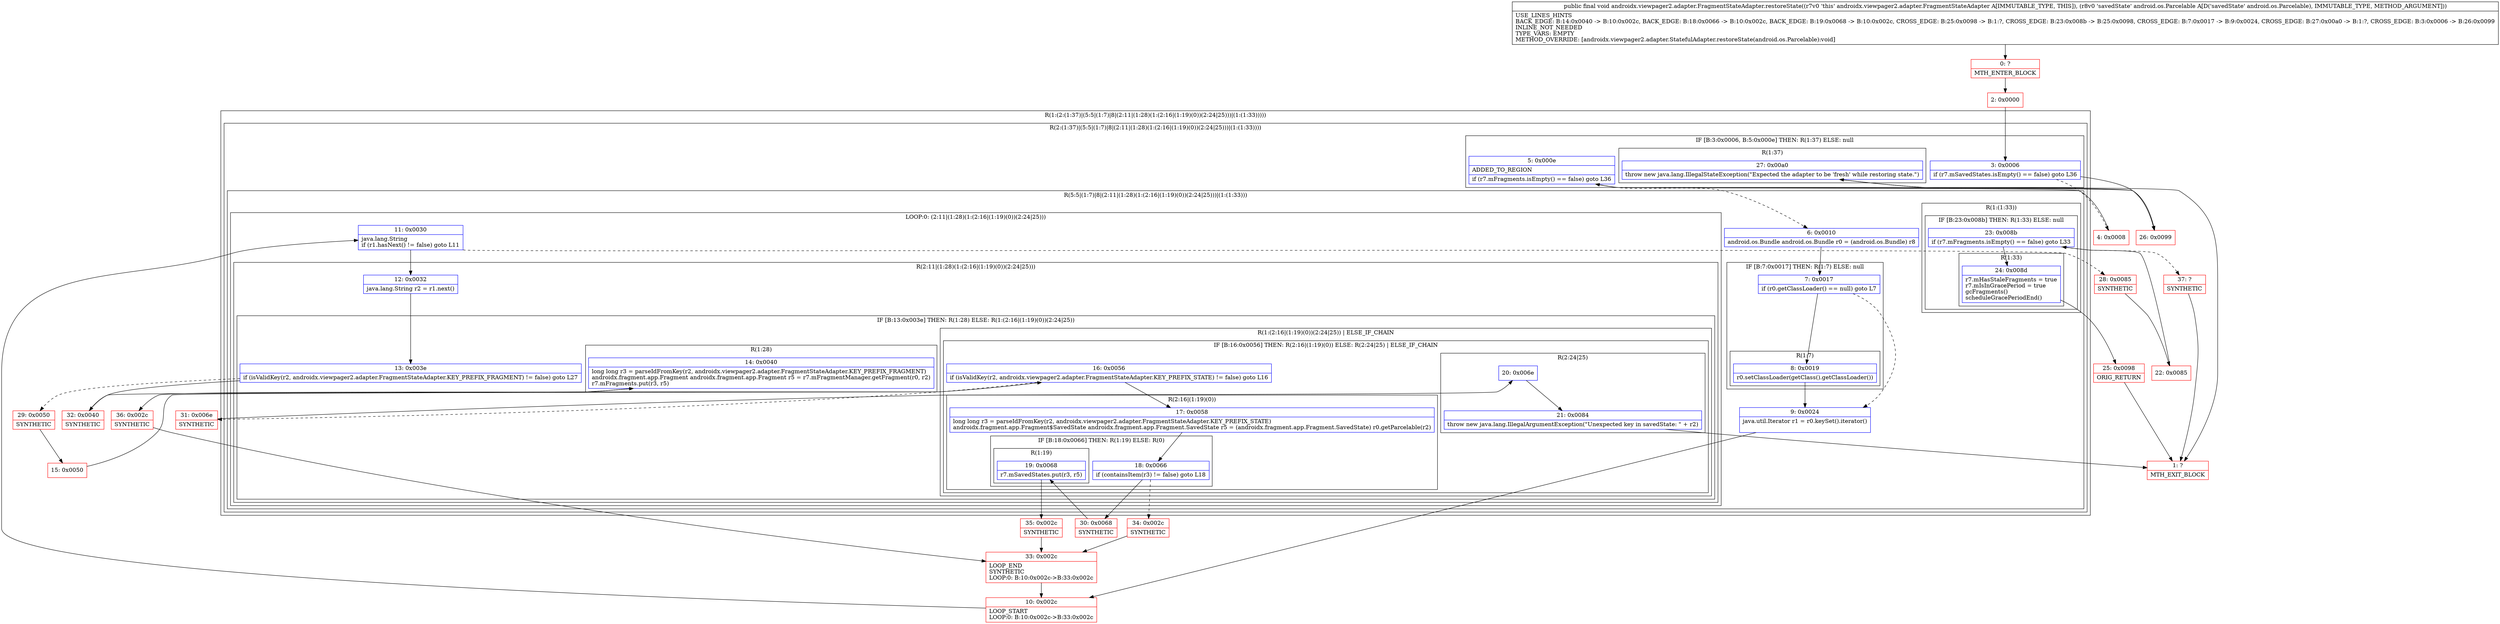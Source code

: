 digraph "CFG forandroidx.viewpager2.adapter.FragmentStateAdapter.restoreState(Landroid\/os\/Parcelable;)V" {
subgraph cluster_Region_1136766072 {
label = "R(1:(2:(1:37)|(5:5|(1:7)|8|(2:11|(1:28)(1:(2:16|(1:19)(0))(2:24|25)))|(1:(1:33)))))";
node [shape=record,color=blue];
subgraph cluster_Region_2129547469 {
label = "R(2:(1:37)|(5:5|(1:7)|8|(2:11|(1:28)(1:(2:16|(1:19)(0))(2:24|25)))|(1:(1:33))))";
node [shape=record,color=blue];
subgraph cluster_IfRegion_1951643400 {
label = "IF [B:3:0x0006, B:5:0x000e] THEN: R(1:37) ELSE: null";
node [shape=record,color=blue];
Node_3 [shape=record,label="{3\:\ 0x0006|if (r7.mSavedStates.isEmpty() == false) goto L36\l}"];
Node_5 [shape=record,label="{5\:\ 0x000e|ADDED_TO_REGION\l|if (r7.mFragments.isEmpty() == false) goto L36\l}"];
subgraph cluster_Region_1542872081 {
label = "R(1:37)";
node [shape=record,color=blue];
Node_27 [shape=record,label="{27\:\ 0x00a0|throw new java.lang.IllegalStateException(\"Expected the adapter to be 'fresh' while restoring state.\")\l}"];
}
}
subgraph cluster_Region_425262779 {
label = "R(5:5|(1:7)|8|(2:11|(1:28)(1:(2:16|(1:19)(0))(2:24|25)))|(1:(1:33)))";
node [shape=record,color=blue];
Node_6 [shape=record,label="{6\:\ 0x0010|android.os.Bundle android.os.Bundle r0 = (android.os.Bundle) r8\l}"];
subgraph cluster_IfRegion_299747344 {
label = "IF [B:7:0x0017] THEN: R(1:7) ELSE: null";
node [shape=record,color=blue];
Node_7 [shape=record,label="{7\:\ 0x0017|if (r0.getClassLoader() == null) goto L7\l}"];
subgraph cluster_Region_356131705 {
label = "R(1:7)";
node [shape=record,color=blue];
Node_8 [shape=record,label="{8\:\ 0x0019|r0.setClassLoader(getClass().getClassLoader())\l}"];
}
}
Node_9 [shape=record,label="{9\:\ 0x0024|java.util.Iterator r1 = r0.keySet().iterator()\l\l}"];
subgraph cluster_LoopRegion_362453371 {
label = "LOOP:0: (2:11|(1:28)(1:(2:16|(1:19)(0))(2:24|25)))";
node [shape=record,color=blue];
Node_11 [shape=record,label="{11\:\ 0x0030|java.lang.String \lif (r1.hasNext() != false) goto L11\l}"];
subgraph cluster_Region_427744061 {
label = "R(2:11|(1:28)(1:(2:16|(1:19)(0))(2:24|25)))";
node [shape=record,color=blue];
Node_12 [shape=record,label="{12\:\ 0x0032|java.lang.String r2 = r1.next()\l}"];
subgraph cluster_IfRegion_1887225069 {
label = "IF [B:13:0x003e] THEN: R(1:28) ELSE: R(1:(2:16|(1:19)(0))(2:24|25))";
node [shape=record,color=blue];
Node_13 [shape=record,label="{13\:\ 0x003e|if (isValidKey(r2, androidx.viewpager2.adapter.FragmentStateAdapter.KEY_PREFIX_FRAGMENT) != false) goto L27\l}"];
subgraph cluster_Region_1601767238 {
label = "R(1:28)";
node [shape=record,color=blue];
Node_14 [shape=record,label="{14\:\ 0x0040|long long r3 = parseIdFromKey(r2, androidx.viewpager2.adapter.FragmentStateAdapter.KEY_PREFIX_FRAGMENT)\landroidx.fragment.app.Fragment androidx.fragment.app.Fragment r5 = r7.mFragmentManager.getFragment(r0, r2)\lr7.mFragments.put(r3, r5)\l}"];
}
subgraph cluster_Region_428021799 {
label = "R(1:(2:16|(1:19)(0))(2:24|25)) | ELSE_IF_CHAIN\l";
node [shape=record,color=blue];
subgraph cluster_IfRegion_1486031661 {
label = "IF [B:16:0x0056] THEN: R(2:16|(1:19)(0)) ELSE: R(2:24|25) | ELSE_IF_CHAIN\l";
node [shape=record,color=blue];
Node_16 [shape=record,label="{16\:\ 0x0056|if (isValidKey(r2, androidx.viewpager2.adapter.FragmentStateAdapter.KEY_PREFIX_STATE) != false) goto L16\l}"];
subgraph cluster_Region_17471284 {
label = "R(2:16|(1:19)(0))";
node [shape=record,color=blue];
Node_17 [shape=record,label="{17\:\ 0x0058|long long r3 = parseIdFromKey(r2, androidx.viewpager2.adapter.FragmentStateAdapter.KEY_PREFIX_STATE)\landroidx.fragment.app.Fragment$SavedState androidx.fragment.app.Fragment.SavedState r5 = (androidx.fragment.app.Fragment.SavedState) r0.getParcelable(r2)\l}"];
subgraph cluster_IfRegion_2129150541 {
label = "IF [B:18:0x0066] THEN: R(1:19) ELSE: R(0)";
node [shape=record,color=blue];
Node_18 [shape=record,label="{18\:\ 0x0066|if (containsItem(r3) != false) goto L18\l}"];
subgraph cluster_Region_973965058 {
label = "R(1:19)";
node [shape=record,color=blue];
Node_19 [shape=record,label="{19\:\ 0x0068|r7.mSavedStates.put(r3, r5)\l}"];
}
subgraph cluster_Region_937137201 {
label = "R(0)";
node [shape=record,color=blue];
}
}
}
subgraph cluster_Region_563508619 {
label = "R(2:24|25)";
node [shape=record,color=blue];
Node_20 [shape=record,label="{20\:\ 0x006e}"];
Node_21 [shape=record,label="{21\:\ 0x0084|throw new java.lang.IllegalArgumentException(\"Unexpected key in savedState: \" + r2)\l}"];
}
}
}
}
}
}
subgraph cluster_Region_550831038 {
label = "R(1:(1:33))";
node [shape=record,color=blue];
subgraph cluster_IfRegion_1625276138 {
label = "IF [B:23:0x008b] THEN: R(1:33) ELSE: null";
node [shape=record,color=blue];
Node_23 [shape=record,label="{23\:\ 0x008b|if (r7.mFragments.isEmpty() == false) goto L33\l}"];
subgraph cluster_Region_198104284 {
label = "R(1:33)";
node [shape=record,color=blue];
Node_24 [shape=record,label="{24\:\ 0x008d|r7.mHasStaleFragments = true\lr7.mIsInGracePeriod = true\lgcFragments()\lscheduleGracePeriodEnd()\l}"];
}
}
}
}
}
}
Node_0 [shape=record,color=red,label="{0\:\ ?|MTH_ENTER_BLOCK\l}"];
Node_2 [shape=record,color=red,label="{2\:\ 0x0000}"];
Node_4 [shape=record,color=red,label="{4\:\ 0x0008}"];
Node_10 [shape=record,color=red,label="{10\:\ 0x002c|LOOP_START\lLOOP:0: B:10:0x002c\-\>B:33:0x002c\l}"];
Node_29 [shape=record,color=red,label="{29\:\ 0x0050|SYNTHETIC\l}"];
Node_15 [shape=record,color=red,label="{15\:\ 0x0050}"];
Node_30 [shape=record,color=red,label="{30\:\ 0x0068|SYNTHETIC\l}"];
Node_35 [shape=record,color=red,label="{35\:\ 0x002c|SYNTHETIC\l}"];
Node_33 [shape=record,color=red,label="{33\:\ 0x002c|LOOP_END\lSYNTHETIC\lLOOP:0: B:10:0x002c\-\>B:33:0x002c\l}"];
Node_34 [shape=record,color=red,label="{34\:\ 0x002c|SYNTHETIC\l}"];
Node_31 [shape=record,color=red,label="{31\:\ 0x006e|SYNTHETIC\l}"];
Node_1 [shape=record,color=red,label="{1\:\ ?|MTH_EXIT_BLOCK\l}"];
Node_32 [shape=record,color=red,label="{32\:\ 0x0040|SYNTHETIC\l}"];
Node_36 [shape=record,color=red,label="{36\:\ 0x002c|SYNTHETIC\l}"];
Node_28 [shape=record,color=red,label="{28\:\ 0x0085|SYNTHETIC\l}"];
Node_22 [shape=record,color=red,label="{22\:\ 0x0085}"];
Node_25 [shape=record,color=red,label="{25\:\ 0x0098|ORIG_RETURN\l}"];
Node_37 [shape=record,color=red,label="{37\:\ ?|SYNTHETIC\l}"];
Node_26 [shape=record,color=red,label="{26\:\ 0x0099}"];
MethodNode[shape=record,label="{public final void androidx.viewpager2.adapter.FragmentStateAdapter.restoreState((r7v0 'this' androidx.viewpager2.adapter.FragmentStateAdapter A[IMMUTABLE_TYPE, THIS]), (r8v0 'savedState' android.os.Parcelable A[D('savedState' android.os.Parcelable), IMMUTABLE_TYPE, METHOD_ARGUMENT]))  | USE_LINES_HINTS\lBACK_EDGE: B:14:0x0040 \-\> B:10:0x002c, BACK_EDGE: B:18:0x0066 \-\> B:10:0x002c, BACK_EDGE: B:19:0x0068 \-\> B:10:0x002c, CROSS_EDGE: B:25:0x0098 \-\> B:1:?, CROSS_EDGE: B:23:0x008b \-\> B:25:0x0098, CROSS_EDGE: B:7:0x0017 \-\> B:9:0x0024, CROSS_EDGE: B:27:0x00a0 \-\> B:1:?, CROSS_EDGE: B:3:0x0006 \-\> B:26:0x0099\lINLINE_NOT_NEEDED\lTYPE_VARS: EMPTY\lMETHOD_OVERRIDE: [androidx.viewpager2.adapter.StatefulAdapter.restoreState(android.os.Parcelable):void]\l}"];
MethodNode -> Node_0;Node_3 -> Node_4[style=dashed];
Node_3 -> Node_26;
Node_5 -> Node_6[style=dashed];
Node_5 -> Node_26;
Node_27 -> Node_1;
Node_6 -> Node_7;
Node_7 -> Node_8;
Node_7 -> Node_9[style=dashed];
Node_8 -> Node_9;
Node_9 -> Node_10;
Node_11 -> Node_12;
Node_11 -> Node_28[style=dashed];
Node_12 -> Node_13;
Node_13 -> Node_29[style=dashed];
Node_13 -> Node_32;
Node_14 -> Node_36;
Node_16 -> Node_17;
Node_16 -> Node_31[style=dashed];
Node_17 -> Node_18;
Node_18 -> Node_30;
Node_18 -> Node_34[style=dashed];
Node_19 -> Node_35;
Node_20 -> Node_21;
Node_21 -> Node_1;
Node_23 -> Node_24;
Node_23 -> Node_37[style=dashed];
Node_24 -> Node_25;
Node_0 -> Node_2;
Node_2 -> Node_3;
Node_4 -> Node_5;
Node_10 -> Node_11;
Node_29 -> Node_15;
Node_15 -> Node_16;
Node_30 -> Node_19;
Node_35 -> Node_33;
Node_33 -> Node_10;
Node_34 -> Node_33;
Node_31 -> Node_20;
Node_32 -> Node_14;
Node_36 -> Node_33;
Node_28 -> Node_22;
Node_22 -> Node_23;
Node_25 -> Node_1;
Node_37 -> Node_1;
Node_26 -> Node_27;
}

